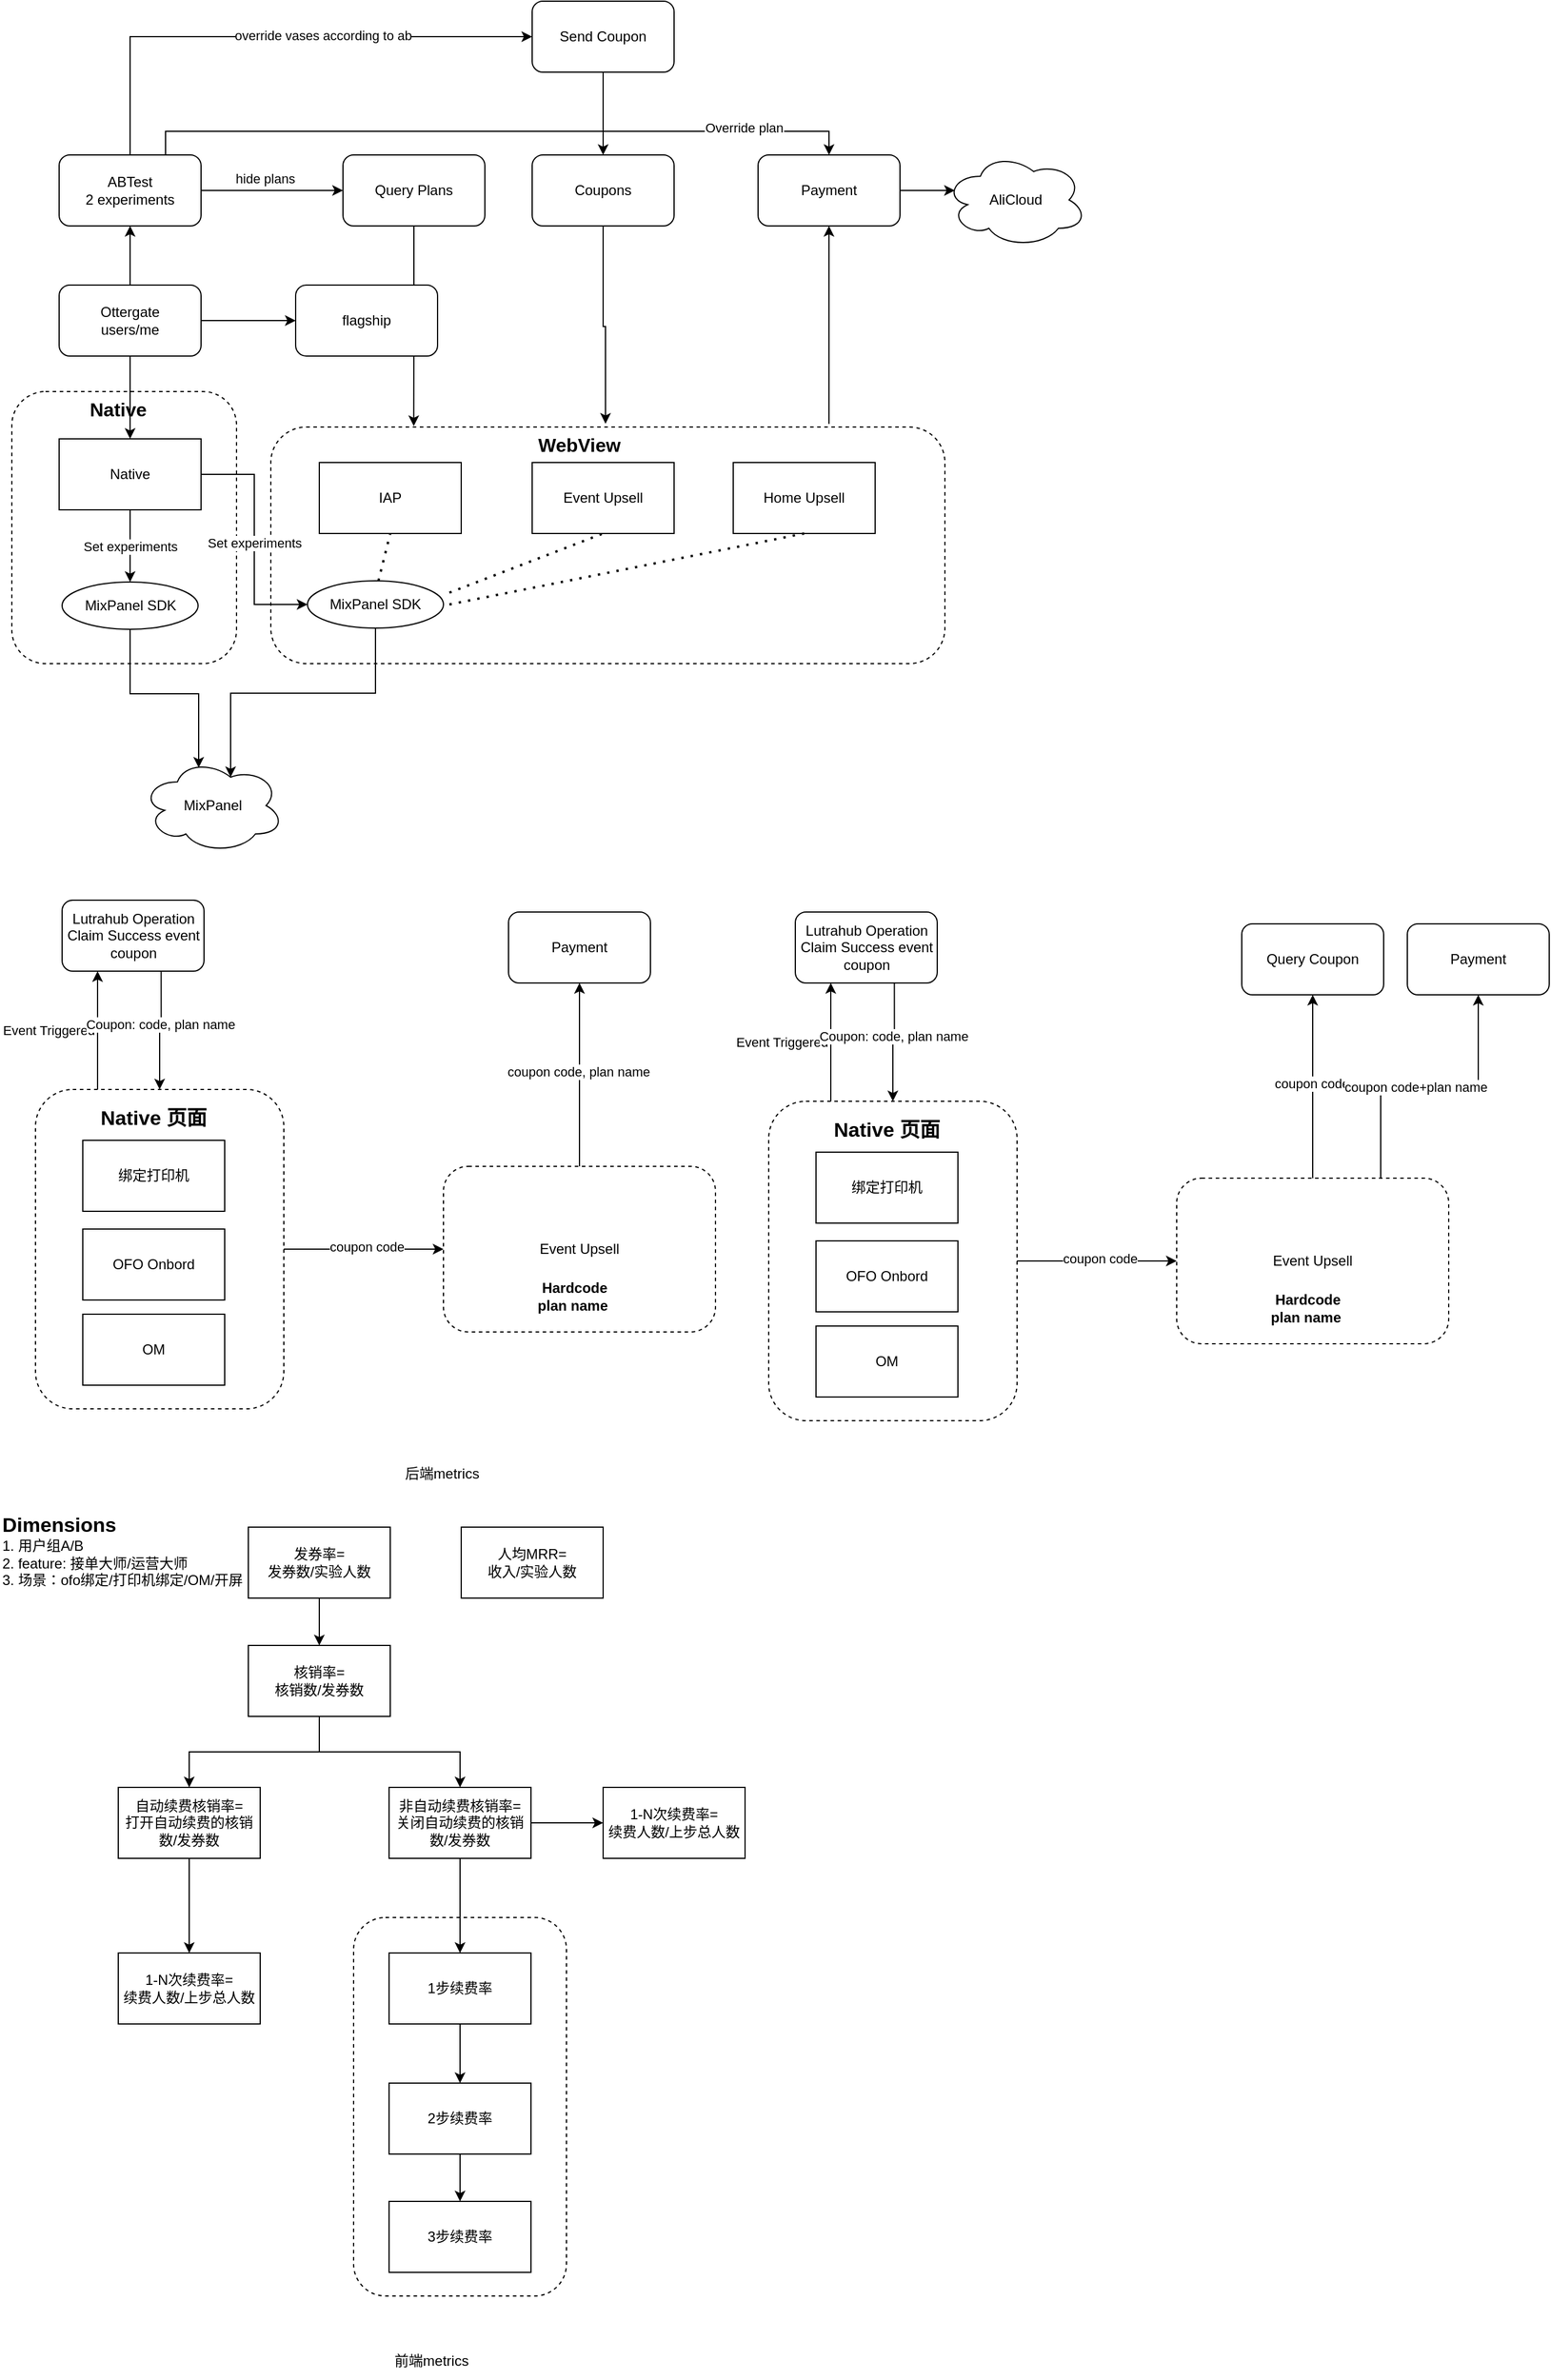 <mxfile version="21.6.9" type="github">
  <diagram name="Page-1" id="fA3u-GXtUFKHO4X6yB6d">
    <mxGraphModel dx="1067" dy="683" grid="1" gridSize="10" guides="1" tooltips="1" connect="1" arrows="1" fold="1" page="1" pageScale="1" pageWidth="850" pageHeight="1100" math="0" shadow="0">
      <root>
        <mxCell id="0" />
        <mxCell id="1" parent="0" />
        <mxCell id="qoWWzhYEidEXgGl6EL8e-63" value="" style="rounded=1;whiteSpace=wrap;html=1;dashed=1;" vertex="1" parent="1">
          <mxGeometry x="299" y="1640" width="180" height="320" as="geometry" />
        </mxCell>
        <mxCell id="qoWWzhYEidEXgGl6EL8e-37" value="" style="rounded=1;whiteSpace=wrap;html=1;dashed=1;" vertex="1" parent="1">
          <mxGeometry x="10" y="350" width="190" height="230" as="geometry" />
        </mxCell>
        <mxCell id="qoWWzhYEidEXgGl6EL8e-23" style="edgeStyle=orthogonalEdgeStyle;rounded=0;orthogonalLoop=1;jettySize=auto;html=1;exitX=0.828;exitY=-0.013;exitDx=0;exitDy=0;exitPerimeter=0;" edge="1" parent="1" source="qoWWzhYEidEXgGl6EL8e-9" target="qoWWzhYEidEXgGl6EL8e-7">
          <mxGeometry relative="1" as="geometry" />
        </mxCell>
        <mxCell id="qoWWzhYEidEXgGl6EL8e-9" value="" style="rounded=1;whiteSpace=wrap;html=1;dashed=1;" vertex="1" parent="1">
          <mxGeometry x="229" y="380" width="570" height="200" as="geometry" />
        </mxCell>
        <mxCell id="qoWWzhYEidEXgGl6EL8e-14" style="edgeStyle=orthogonalEdgeStyle;rounded=0;orthogonalLoop=1;jettySize=auto;html=1;exitX=0.5;exitY=1;exitDx=0;exitDy=0;entryX=0.212;entryY=-0.004;entryDx=0;entryDy=0;entryPerimeter=0;" edge="1" parent="1" source="qoWWzhYEidEXgGl6EL8e-1" target="qoWWzhYEidEXgGl6EL8e-9">
          <mxGeometry relative="1" as="geometry" />
        </mxCell>
        <mxCell id="qoWWzhYEidEXgGl6EL8e-1" value="Query Plans" style="rounded=1;whiteSpace=wrap;html=1;" vertex="1" parent="1">
          <mxGeometry x="290" y="150" width="120" height="60" as="geometry" />
        </mxCell>
        <mxCell id="qoWWzhYEidEXgGl6EL8e-18" style="edgeStyle=orthogonalEdgeStyle;rounded=0;orthogonalLoop=1;jettySize=auto;html=1;exitX=0.5;exitY=1;exitDx=0;exitDy=0;entryX=0.867;entryY=-0.093;entryDx=0;entryDy=0;entryPerimeter=0;" edge="1" parent="1" source="qoWWzhYEidEXgGl6EL8e-2" target="qoWWzhYEidEXgGl6EL8e-30">
          <mxGeometry relative="1" as="geometry">
            <mxPoint x="510" y="330" as="targetPoint" />
          </mxGeometry>
        </mxCell>
        <mxCell id="qoWWzhYEidEXgGl6EL8e-2" value="Coupons" style="rounded=1;whiteSpace=wrap;html=1;" vertex="1" parent="1">
          <mxGeometry x="450" y="150" width="120" height="60" as="geometry" />
        </mxCell>
        <mxCell id="qoWWzhYEidEXgGl6EL8e-3" value="IAP" style="rounded=0;whiteSpace=wrap;html=1;" vertex="1" parent="1">
          <mxGeometry x="270" y="410" width="120" height="60" as="geometry" />
        </mxCell>
        <mxCell id="qoWWzhYEidEXgGl6EL8e-4" value="Event Upsell" style="rounded=0;whiteSpace=wrap;html=1;" vertex="1" parent="1">
          <mxGeometry x="450" y="410" width="120" height="60" as="geometry" />
        </mxCell>
        <mxCell id="qoWWzhYEidEXgGl6EL8e-5" value="Home Upsell" style="rounded=0;whiteSpace=wrap;html=1;" vertex="1" parent="1">
          <mxGeometry x="620" y="410" width="120" height="60" as="geometry" />
        </mxCell>
        <mxCell id="qoWWzhYEidEXgGl6EL8e-24" style="edgeStyle=orthogonalEdgeStyle;rounded=0;orthogonalLoop=1;jettySize=auto;html=1;exitX=1;exitY=0.5;exitDx=0;exitDy=0;entryX=0.07;entryY=0.4;entryDx=0;entryDy=0;entryPerimeter=0;" edge="1" parent="1" source="qoWWzhYEidEXgGl6EL8e-7" target="qoWWzhYEidEXgGl6EL8e-22">
          <mxGeometry relative="1" as="geometry" />
        </mxCell>
        <mxCell id="qoWWzhYEidEXgGl6EL8e-7" value="Payment" style="rounded=1;whiteSpace=wrap;html=1;" vertex="1" parent="1">
          <mxGeometry x="641" y="150" width="120" height="60" as="geometry" />
        </mxCell>
        <mxCell id="qoWWzhYEidEXgGl6EL8e-15" style="edgeStyle=orthogonalEdgeStyle;rounded=0;orthogonalLoop=1;jettySize=auto;html=1;exitX=1;exitY=0.5;exitDx=0;exitDy=0;entryX=0;entryY=0.5;entryDx=0;entryDy=0;" edge="1" parent="1" source="qoWWzhYEidEXgGl6EL8e-13" target="qoWWzhYEidEXgGl6EL8e-1">
          <mxGeometry relative="1" as="geometry">
            <mxPoint x="370" y="280" as="targetPoint" />
          </mxGeometry>
        </mxCell>
        <mxCell id="qoWWzhYEidEXgGl6EL8e-21" value="hide plans" style="edgeLabel;html=1;align=center;verticalAlign=middle;resizable=0;points=[];" vertex="1" connectable="0" parent="qoWWzhYEidEXgGl6EL8e-15">
          <mxGeometry x="-0.254" y="-2" relative="1" as="geometry">
            <mxPoint x="9" y="-12" as="offset" />
          </mxGeometry>
        </mxCell>
        <mxCell id="qoWWzhYEidEXgGl6EL8e-19" style="edgeStyle=orthogonalEdgeStyle;rounded=0;orthogonalLoop=1;jettySize=auto;html=1;exitX=0.5;exitY=0;exitDx=0;exitDy=0;entryX=0;entryY=0.5;entryDx=0;entryDy=0;" edge="1" parent="1" source="qoWWzhYEidEXgGl6EL8e-13" target="qoWWzhYEidEXgGl6EL8e-16">
          <mxGeometry relative="1" as="geometry" />
        </mxCell>
        <mxCell id="qoWWzhYEidEXgGl6EL8e-20" value="override vases according to ab" style="edgeLabel;html=1;align=center;verticalAlign=middle;resizable=0;points=[];" vertex="1" connectable="0" parent="qoWWzhYEidEXgGl6EL8e-19">
          <mxGeometry x="0.193" y="1" relative="1" as="geometry">
            <mxPoint as="offset" />
          </mxGeometry>
        </mxCell>
        <mxCell id="qoWWzhYEidEXgGl6EL8e-25" style="edgeStyle=orthogonalEdgeStyle;rounded=0;orthogonalLoop=1;jettySize=auto;html=1;exitX=0.75;exitY=0;exitDx=0;exitDy=0;entryX=0.5;entryY=0;entryDx=0;entryDy=0;" edge="1" parent="1" source="qoWWzhYEidEXgGl6EL8e-13" target="qoWWzhYEidEXgGl6EL8e-7">
          <mxGeometry relative="1" as="geometry" />
        </mxCell>
        <mxCell id="qoWWzhYEidEXgGl6EL8e-26" value="Override plan" style="edgeLabel;html=1;align=center;verticalAlign=middle;resizable=0;points=[];" vertex="1" connectable="0" parent="qoWWzhYEidEXgGl6EL8e-25">
          <mxGeometry x="0.482" y="3" relative="1" as="geometry">
            <mxPoint x="63" as="offset" />
          </mxGeometry>
        </mxCell>
        <mxCell id="qoWWzhYEidEXgGl6EL8e-13" value="ABTest&lt;br&gt;2 experiments" style="rounded=1;whiteSpace=wrap;html=1;" vertex="1" parent="1">
          <mxGeometry x="50" y="150" width="120" height="60" as="geometry" />
        </mxCell>
        <mxCell id="qoWWzhYEidEXgGl6EL8e-17" style="edgeStyle=orthogonalEdgeStyle;rounded=0;orthogonalLoop=1;jettySize=auto;html=1;exitX=0.5;exitY=1;exitDx=0;exitDy=0;entryX=0.5;entryY=0;entryDx=0;entryDy=0;" edge="1" parent="1" source="qoWWzhYEidEXgGl6EL8e-16" target="qoWWzhYEidEXgGl6EL8e-2">
          <mxGeometry relative="1" as="geometry" />
        </mxCell>
        <mxCell id="qoWWzhYEidEXgGl6EL8e-16" value="Send Coupon" style="rounded=1;whiteSpace=wrap;html=1;" vertex="1" parent="1">
          <mxGeometry x="450" y="20" width="120" height="60" as="geometry" />
        </mxCell>
        <mxCell id="qoWWzhYEidEXgGl6EL8e-22" value="AliCloud" style="ellipse;shape=cloud;whiteSpace=wrap;html=1;" vertex="1" parent="1">
          <mxGeometry x="799" y="148" width="120" height="80" as="geometry" />
        </mxCell>
        <mxCell id="qoWWzhYEidEXgGl6EL8e-29" style="edgeStyle=orthogonalEdgeStyle;rounded=0;orthogonalLoop=1;jettySize=auto;html=1;exitX=0.5;exitY=0;exitDx=0;exitDy=0;entryX=0.5;entryY=1;entryDx=0;entryDy=0;" edge="1" parent="1" source="qoWWzhYEidEXgGl6EL8e-28" target="qoWWzhYEidEXgGl6EL8e-13">
          <mxGeometry relative="1" as="geometry" />
        </mxCell>
        <mxCell id="qoWWzhYEidEXgGl6EL8e-32" style="edgeStyle=orthogonalEdgeStyle;rounded=0;orthogonalLoop=1;jettySize=auto;html=1;exitX=0.5;exitY=1;exitDx=0;exitDy=0;entryX=0.5;entryY=0;entryDx=0;entryDy=0;" edge="1" parent="1" source="qoWWzhYEidEXgGl6EL8e-28" target="qoWWzhYEidEXgGl6EL8e-31">
          <mxGeometry relative="1" as="geometry" />
        </mxCell>
        <mxCell id="qoWWzhYEidEXgGl6EL8e-119" value="" style="edgeStyle=orthogonalEdgeStyle;rounded=0;orthogonalLoop=1;jettySize=auto;html=1;" edge="1" parent="1" source="qoWWzhYEidEXgGl6EL8e-28" target="qoWWzhYEidEXgGl6EL8e-118">
          <mxGeometry relative="1" as="geometry" />
        </mxCell>
        <mxCell id="qoWWzhYEidEXgGl6EL8e-28" value="Ottergate&lt;br&gt;users/me" style="rounded=1;whiteSpace=wrap;html=1;" vertex="1" parent="1">
          <mxGeometry x="50" y="260" width="120" height="60" as="geometry" />
        </mxCell>
        <mxCell id="qoWWzhYEidEXgGl6EL8e-30" value="&lt;font style=&quot;font-size: 16px;&quot;&gt;&lt;b&gt;WebView&lt;/b&gt;&lt;/font&gt;" style="text;html=1;strokeColor=none;fillColor=none;align=center;verticalAlign=middle;whiteSpace=wrap;rounded=0;" vertex="1" parent="1">
          <mxGeometry x="460" y="380" width="60" height="30" as="geometry" />
        </mxCell>
        <mxCell id="qoWWzhYEidEXgGl6EL8e-41" value="Set experiments" style="edgeStyle=orthogonalEdgeStyle;rounded=0;orthogonalLoop=1;jettySize=auto;html=1;" edge="1" parent="1" source="qoWWzhYEidEXgGl6EL8e-31" target="qoWWzhYEidEXgGl6EL8e-38">
          <mxGeometry relative="1" as="geometry" />
        </mxCell>
        <mxCell id="qoWWzhYEidEXgGl6EL8e-42" style="edgeStyle=orthogonalEdgeStyle;rounded=0;orthogonalLoop=1;jettySize=auto;html=1;exitX=1;exitY=0.5;exitDx=0;exitDy=0;entryX=0;entryY=0.5;entryDx=0;entryDy=0;" edge="1" parent="1" source="qoWWzhYEidEXgGl6EL8e-31" target="qoWWzhYEidEXgGl6EL8e-39">
          <mxGeometry relative="1" as="geometry" />
        </mxCell>
        <mxCell id="qoWWzhYEidEXgGl6EL8e-44" value="Set experiments" style="edgeLabel;html=1;align=center;verticalAlign=middle;resizable=0;points=[];" vertex="1" connectable="0" parent="qoWWzhYEidEXgGl6EL8e-42">
          <mxGeometry x="0.024" relative="1" as="geometry">
            <mxPoint as="offset" />
          </mxGeometry>
        </mxCell>
        <mxCell id="qoWWzhYEidEXgGl6EL8e-31" value="Native" style="rounded=0;whiteSpace=wrap;html=1;" vertex="1" parent="1">
          <mxGeometry x="50" y="390" width="120" height="60" as="geometry" />
        </mxCell>
        <mxCell id="qoWWzhYEidEXgGl6EL8e-33" value="MixPanel" style="ellipse;shape=cloud;whiteSpace=wrap;html=1;" vertex="1" parent="1">
          <mxGeometry x="120" y="660" width="120" height="80" as="geometry" />
        </mxCell>
        <mxCell id="qoWWzhYEidEXgGl6EL8e-46" style="edgeStyle=orthogonalEdgeStyle;rounded=0;orthogonalLoop=1;jettySize=auto;html=1;exitX=0.5;exitY=1;exitDx=0;exitDy=0;entryX=0.4;entryY=0.1;entryDx=0;entryDy=0;entryPerimeter=0;" edge="1" parent="1" source="qoWWzhYEidEXgGl6EL8e-38" target="qoWWzhYEidEXgGl6EL8e-33">
          <mxGeometry relative="1" as="geometry" />
        </mxCell>
        <mxCell id="qoWWzhYEidEXgGl6EL8e-38" value="MixPanel SDK" style="ellipse;whiteSpace=wrap;html=1;" vertex="1" parent="1">
          <mxGeometry x="52.5" y="511" width="115" height="40" as="geometry" />
        </mxCell>
        <mxCell id="qoWWzhYEidEXgGl6EL8e-45" style="edgeStyle=orthogonalEdgeStyle;rounded=0;orthogonalLoop=1;jettySize=auto;html=1;exitX=0.5;exitY=1;exitDx=0;exitDy=0;entryX=0.625;entryY=0.2;entryDx=0;entryDy=0;entryPerimeter=0;" edge="1" parent="1" source="qoWWzhYEidEXgGl6EL8e-39" target="qoWWzhYEidEXgGl6EL8e-33">
          <mxGeometry relative="1" as="geometry" />
        </mxCell>
        <mxCell id="qoWWzhYEidEXgGl6EL8e-39" value="MixPanel SDK" style="ellipse;whiteSpace=wrap;html=1;" vertex="1" parent="1">
          <mxGeometry x="260" y="510" width="115" height="40" as="geometry" />
        </mxCell>
        <mxCell id="qoWWzhYEidEXgGl6EL8e-50" style="edgeStyle=orthogonalEdgeStyle;rounded=0;orthogonalLoop=1;jettySize=auto;html=1;exitX=0.5;exitY=1;exitDx=0;exitDy=0;entryX=0.5;entryY=0;entryDx=0;entryDy=0;" edge="1" parent="1" source="qoWWzhYEidEXgGl6EL8e-47" target="qoWWzhYEidEXgGl6EL8e-48">
          <mxGeometry relative="1" as="geometry" />
        </mxCell>
        <mxCell id="qoWWzhYEidEXgGl6EL8e-47" value="发券率=&lt;br&gt;发券数/实验人数" style="rounded=0;whiteSpace=wrap;html=1;" vertex="1" parent="1">
          <mxGeometry x="210" y="1310" width="120" height="60" as="geometry" />
        </mxCell>
        <mxCell id="qoWWzhYEidEXgGl6EL8e-53" style="edgeStyle=orthogonalEdgeStyle;rounded=0;orthogonalLoop=1;jettySize=auto;html=1;exitX=0.5;exitY=1;exitDx=0;exitDy=0;entryX=0.5;entryY=0;entryDx=0;entryDy=0;" edge="1" parent="1" source="qoWWzhYEidEXgGl6EL8e-48" target="qoWWzhYEidEXgGl6EL8e-51">
          <mxGeometry relative="1" as="geometry" />
        </mxCell>
        <mxCell id="qoWWzhYEidEXgGl6EL8e-54" style="edgeStyle=orthogonalEdgeStyle;rounded=0;orthogonalLoop=1;jettySize=auto;html=1;exitX=0.5;exitY=1;exitDx=0;exitDy=0;" edge="1" parent="1" source="qoWWzhYEidEXgGl6EL8e-48" target="qoWWzhYEidEXgGl6EL8e-52">
          <mxGeometry relative="1" as="geometry" />
        </mxCell>
        <mxCell id="qoWWzhYEidEXgGl6EL8e-48" value="核销率=&lt;br&gt;核销数/发券数" style="rounded=0;whiteSpace=wrap;html=1;" vertex="1" parent="1">
          <mxGeometry x="210" y="1410" width="120" height="60" as="geometry" />
        </mxCell>
        <mxCell id="qoWWzhYEidEXgGl6EL8e-56" value="" style="edgeStyle=orthogonalEdgeStyle;rounded=0;orthogonalLoop=1;jettySize=auto;html=1;" edge="1" parent="1" source="qoWWzhYEidEXgGl6EL8e-51" target="qoWWzhYEidEXgGl6EL8e-55">
          <mxGeometry relative="1" as="geometry" />
        </mxCell>
        <mxCell id="qoWWzhYEidEXgGl6EL8e-51" value="自动续费核销率=&lt;br&gt;打开自动续费的核销数/发券数" style="rounded=0;whiteSpace=wrap;html=1;" vertex="1" parent="1">
          <mxGeometry x="100" y="1530" width="120" height="60" as="geometry" />
        </mxCell>
        <mxCell id="qoWWzhYEidEXgGl6EL8e-58" value="" style="edgeStyle=orthogonalEdgeStyle;rounded=0;orthogonalLoop=1;jettySize=auto;html=1;" edge="1" parent="1" source="qoWWzhYEidEXgGl6EL8e-52" target="qoWWzhYEidEXgGl6EL8e-57">
          <mxGeometry relative="1" as="geometry" />
        </mxCell>
        <mxCell id="qoWWzhYEidEXgGl6EL8e-68" style="edgeStyle=orthogonalEdgeStyle;rounded=0;orthogonalLoop=1;jettySize=auto;html=1;exitX=1;exitY=0.5;exitDx=0;exitDy=0;entryX=0;entryY=0.5;entryDx=0;entryDy=0;" edge="1" parent="1" source="qoWWzhYEidEXgGl6EL8e-52" target="qoWWzhYEidEXgGl6EL8e-67">
          <mxGeometry relative="1" as="geometry" />
        </mxCell>
        <mxCell id="qoWWzhYEidEXgGl6EL8e-52" value="非自动续费核销率=&lt;br&gt;关闭自动续费的核销数/发券数" style="rounded=0;whiteSpace=wrap;html=1;" vertex="1" parent="1">
          <mxGeometry x="329" y="1530" width="120" height="60" as="geometry" />
        </mxCell>
        <mxCell id="qoWWzhYEidEXgGl6EL8e-55" value="1-N次续费率=&lt;br&gt;续费人数/上步总人数" style="whiteSpace=wrap;html=1;rounded=0;" vertex="1" parent="1">
          <mxGeometry x="100" y="1670" width="120" height="60" as="geometry" />
        </mxCell>
        <mxCell id="qoWWzhYEidEXgGl6EL8e-60" value="" style="edgeStyle=orthogonalEdgeStyle;rounded=0;orthogonalLoop=1;jettySize=auto;html=1;" edge="1" parent="1" source="qoWWzhYEidEXgGl6EL8e-57" target="qoWWzhYEidEXgGl6EL8e-59">
          <mxGeometry relative="1" as="geometry" />
        </mxCell>
        <mxCell id="qoWWzhYEidEXgGl6EL8e-57" value="1步续费率" style="whiteSpace=wrap;html=1;rounded=0;" vertex="1" parent="1">
          <mxGeometry x="329" y="1670" width="120" height="60" as="geometry" />
        </mxCell>
        <mxCell id="qoWWzhYEidEXgGl6EL8e-62" value="" style="edgeStyle=orthogonalEdgeStyle;rounded=0;orthogonalLoop=1;jettySize=auto;html=1;" edge="1" parent="1" source="qoWWzhYEidEXgGl6EL8e-59" target="qoWWzhYEidEXgGl6EL8e-61">
          <mxGeometry relative="1" as="geometry" />
        </mxCell>
        <mxCell id="qoWWzhYEidEXgGl6EL8e-59" value="2步续费率" style="rounded=0;whiteSpace=wrap;html=1;" vertex="1" parent="1">
          <mxGeometry x="329" y="1780" width="120" height="60" as="geometry" />
        </mxCell>
        <mxCell id="qoWWzhYEidEXgGl6EL8e-61" value="3步续费率" style="whiteSpace=wrap;html=1;rounded=0;" vertex="1" parent="1">
          <mxGeometry x="329" y="1880" width="120" height="60" as="geometry" />
        </mxCell>
        <mxCell id="qoWWzhYEidEXgGl6EL8e-66" value="人均MRR=&lt;br&gt;收入/实验人数" style="rounded=0;whiteSpace=wrap;html=1;" vertex="1" parent="1">
          <mxGeometry x="390" y="1310" width="120" height="60" as="geometry" />
        </mxCell>
        <mxCell id="qoWWzhYEidEXgGl6EL8e-67" value="1-N次续费率=&lt;br&gt;续费人数/上步总人数" style="whiteSpace=wrap;html=1;rounded=0;" vertex="1" parent="1">
          <mxGeometry x="510" y="1530" width="120" height="60" as="geometry" />
        </mxCell>
        <mxCell id="qoWWzhYEidEXgGl6EL8e-69" value="" style="endArrow=none;dashed=1;html=1;dashPattern=1 3;strokeWidth=2;rounded=0;entryX=0.5;entryY=1;entryDx=0;entryDy=0;" edge="1" parent="1" target="qoWWzhYEidEXgGl6EL8e-3">
          <mxGeometry width="50" height="50" relative="1" as="geometry">
            <mxPoint x="320" y="510" as="sourcePoint" />
            <mxPoint x="370" y="460" as="targetPoint" />
          </mxGeometry>
        </mxCell>
        <mxCell id="qoWWzhYEidEXgGl6EL8e-72" value="" style="endArrow=none;dashed=1;html=1;dashPattern=1 3;strokeWidth=2;rounded=0;entryX=0.5;entryY=1;entryDx=0;entryDy=0;" edge="1" parent="1" target="qoWWzhYEidEXgGl6EL8e-4">
          <mxGeometry width="50" height="50" relative="1" as="geometry">
            <mxPoint x="380" y="520" as="sourcePoint" />
            <mxPoint x="430" y="470" as="targetPoint" />
          </mxGeometry>
        </mxCell>
        <mxCell id="qoWWzhYEidEXgGl6EL8e-73" value="" style="endArrow=none;dashed=1;html=1;dashPattern=1 3;strokeWidth=2;rounded=0;entryX=0.5;entryY=1;entryDx=0;entryDy=0;" edge="1" parent="1" target="qoWWzhYEidEXgGl6EL8e-5">
          <mxGeometry width="50" height="50" relative="1" as="geometry">
            <mxPoint x="380" y="530" as="sourcePoint" />
            <mxPoint x="430" y="480" as="targetPoint" />
          </mxGeometry>
        </mxCell>
        <mxCell id="qoWWzhYEidEXgGl6EL8e-74" value="&lt;font style=&quot;font-size: 16px;&quot;&gt;&lt;b&gt;Native&lt;/b&gt;&lt;/font&gt;" style="text;html=1;strokeColor=none;fillColor=none;align=center;verticalAlign=middle;whiteSpace=wrap;rounded=0;" vertex="1" parent="1">
          <mxGeometry x="70" y="350" width="60" height="30" as="geometry" />
        </mxCell>
        <mxCell id="qoWWzhYEidEXgGl6EL8e-75" value="&lt;b&gt;&lt;font style=&quot;font-size: 17px;&quot;&gt;Dimensions&lt;/font&gt;&lt;/b&gt;&lt;br&gt;1. 用户组A/B&lt;br&gt;2. feature: 接单大师/运营大师&lt;br&gt;3. 场景：ofo绑定/打印机绑定/OM/开屏" style="text;html=1;strokeColor=none;fillColor=none;align=left;verticalAlign=middle;whiteSpace=wrap;rounded=0;" vertex="1" parent="1">
          <mxGeometry y="1290" width="210" height="80" as="geometry" />
        </mxCell>
        <mxCell id="qoWWzhYEidEXgGl6EL8e-77" value="后端metrics" style="text;html=1;strokeColor=none;fillColor=none;align=center;verticalAlign=middle;whiteSpace=wrap;rounded=0;" vertex="1" parent="1">
          <mxGeometry x="159" y="1250" width="430" height="30" as="geometry" />
        </mxCell>
        <mxCell id="qoWWzhYEidEXgGl6EL8e-87" value="Event Triggered" style="edgeStyle=orthogonalEdgeStyle;rounded=0;orthogonalLoop=1;jettySize=auto;html=1;exitX=0.25;exitY=0;exitDx=0;exitDy=0;entryX=0.25;entryY=1;entryDx=0;entryDy=0;" edge="1" parent="1" source="qoWWzhYEidEXgGl6EL8e-79" target="qoWWzhYEidEXgGl6EL8e-86">
          <mxGeometry y="43" relative="1" as="geometry">
            <mxPoint x="1" as="offset" />
          </mxGeometry>
        </mxCell>
        <mxCell id="qoWWzhYEidEXgGl6EL8e-90" style="edgeStyle=orthogonalEdgeStyle;rounded=0;orthogonalLoop=1;jettySize=auto;html=1;exitX=1;exitY=0.5;exitDx=0;exitDy=0;entryX=0;entryY=0.5;entryDx=0;entryDy=0;" edge="1" parent="1" source="qoWWzhYEidEXgGl6EL8e-79" target="qoWWzhYEidEXgGl6EL8e-85">
          <mxGeometry relative="1" as="geometry" />
        </mxCell>
        <mxCell id="qoWWzhYEidEXgGl6EL8e-91" value="coupon code" style="edgeLabel;html=1;align=center;verticalAlign=middle;resizable=0;points=[];" vertex="1" connectable="0" parent="qoWWzhYEidEXgGl6EL8e-90">
          <mxGeometry x="0.033" y="2" relative="1" as="geometry">
            <mxPoint as="offset" />
          </mxGeometry>
        </mxCell>
        <mxCell id="qoWWzhYEidEXgGl6EL8e-79" value="" style="rounded=1;whiteSpace=wrap;html=1;dashed=1;" vertex="1" parent="1">
          <mxGeometry x="30" y="940" width="210" height="270" as="geometry" />
        </mxCell>
        <mxCell id="qoWWzhYEidEXgGl6EL8e-81" value="绑定打印机" style="rounded=0;whiteSpace=wrap;html=1;" vertex="1" parent="1">
          <mxGeometry x="70" y="983" width="120" height="60" as="geometry" />
        </mxCell>
        <mxCell id="qoWWzhYEidEXgGl6EL8e-82" value="OFO Onbord" style="rounded=0;whiteSpace=wrap;html=1;" vertex="1" parent="1">
          <mxGeometry x="70" y="1058" width="120" height="60" as="geometry" />
        </mxCell>
        <mxCell id="qoWWzhYEidEXgGl6EL8e-83" value="OM" style="rounded=0;whiteSpace=wrap;html=1;" vertex="1" parent="1">
          <mxGeometry x="70" y="1130" width="120" height="60" as="geometry" />
        </mxCell>
        <mxCell id="qoWWzhYEidEXgGl6EL8e-84" value="&lt;b&gt;&lt;font style=&quot;font-size: 17px;&quot;&gt;Native 页面&lt;/font&gt;&lt;/b&gt;" style="text;html=1;strokeColor=none;fillColor=none;align=center;verticalAlign=middle;whiteSpace=wrap;rounded=0;" vertex="1" parent="1">
          <mxGeometry x="80" y="950" width="100" height="30" as="geometry" />
        </mxCell>
        <mxCell id="qoWWzhYEidEXgGl6EL8e-95" style="edgeStyle=orthogonalEdgeStyle;rounded=0;orthogonalLoop=1;jettySize=auto;html=1;exitX=0.5;exitY=0;exitDx=0;exitDy=0;entryX=0.5;entryY=1;entryDx=0;entryDy=0;" edge="1" parent="1" source="qoWWzhYEidEXgGl6EL8e-85" target="qoWWzhYEidEXgGl6EL8e-94">
          <mxGeometry relative="1" as="geometry" />
        </mxCell>
        <mxCell id="qoWWzhYEidEXgGl6EL8e-96" value="coupon code, plan name" style="edgeLabel;html=1;align=center;verticalAlign=middle;resizable=0;points=[];" vertex="1" connectable="0" parent="qoWWzhYEidEXgGl6EL8e-95">
          <mxGeometry x="0.032" y="1" relative="1" as="geometry">
            <mxPoint as="offset" />
          </mxGeometry>
        </mxCell>
        <mxCell id="qoWWzhYEidEXgGl6EL8e-85" value="Event Upsell" style="rounded=1;whiteSpace=wrap;html=1;dashed=1;" vertex="1" parent="1">
          <mxGeometry x="375" y="1005" width="230" height="140" as="geometry" />
        </mxCell>
        <mxCell id="qoWWzhYEidEXgGl6EL8e-88" style="edgeStyle=orthogonalEdgeStyle;rounded=0;orthogonalLoop=1;jettySize=auto;html=1;exitX=0.698;exitY=0.98;exitDx=0;exitDy=0;entryX=0.5;entryY=0;entryDx=0;entryDy=0;exitPerimeter=0;" edge="1" parent="1" source="qoWWzhYEidEXgGl6EL8e-86" target="qoWWzhYEidEXgGl6EL8e-79">
          <mxGeometry relative="1" as="geometry" />
        </mxCell>
        <mxCell id="qoWWzhYEidEXgGl6EL8e-89" value="Coupon: code, plan name&amp;nbsp;" style="edgeLabel;html=1;align=center;verticalAlign=middle;resizable=0;points=[];" vertex="1" connectable="0" parent="qoWWzhYEidEXgGl6EL8e-88">
          <mxGeometry x="-0.102" relative="1" as="geometry">
            <mxPoint as="offset" />
          </mxGeometry>
        </mxCell>
        <mxCell id="qoWWzhYEidEXgGl6EL8e-86" value="Lutrahub Operation&lt;br&gt;Claim Success event coupon" style="rounded=1;whiteSpace=wrap;html=1;" vertex="1" parent="1">
          <mxGeometry x="52.5" y="780" width="120" height="60" as="geometry" />
        </mxCell>
        <mxCell id="qoWWzhYEidEXgGl6EL8e-92" value="&lt;b&gt;Hardcode plan name&amp;nbsp;&lt;/b&gt;" style="text;html=1;strokeColor=none;fillColor=none;align=center;verticalAlign=middle;whiteSpace=wrap;rounded=0;" vertex="1" parent="1">
          <mxGeometry x="446" y="1100" width="80" height="30" as="geometry" />
        </mxCell>
        <mxCell id="qoWWzhYEidEXgGl6EL8e-94" value="Payment" style="rounded=1;whiteSpace=wrap;html=1;" vertex="1" parent="1">
          <mxGeometry x="430" y="790" width="120" height="60" as="geometry" />
        </mxCell>
        <mxCell id="qoWWzhYEidEXgGl6EL8e-98" value="前端metrics" style="text;html=1;strokeColor=none;fillColor=none;align=center;verticalAlign=middle;whiteSpace=wrap;rounded=0;" vertex="1" parent="1">
          <mxGeometry x="150" y="2000" width="430" height="30" as="geometry" />
        </mxCell>
        <mxCell id="qoWWzhYEidEXgGl6EL8e-99" value="Event Triggered" style="edgeStyle=orthogonalEdgeStyle;rounded=0;orthogonalLoop=1;jettySize=auto;html=1;exitX=0.25;exitY=0;exitDx=0;exitDy=0;entryX=0.25;entryY=1;entryDx=0;entryDy=0;" edge="1" parent="1" source="qoWWzhYEidEXgGl6EL8e-102" target="qoWWzhYEidEXgGl6EL8e-112">
          <mxGeometry y="43" relative="1" as="geometry">
            <mxPoint x="1" as="offset" />
          </mxGeometry>
        </mxCell>
        <mxCell id="qoWWzhYEidEXgGl6EL8e-100" style="edgeStyle=orthogonalEdgeStyle;rounded=0;orthogonalLoop=1;jettySize=auto;html=1;exitX=1;exitY=0.5;exitDx=0;exitDy=0;entryX=0;entryY=0.5;entryDx=0;entryDy=0;" edge="1" parent="1" source="qoWWzhYEidEXgGl6EL8e-102" target="qoWWzhYEidEXgGl6EL8e-109">
          <mxGeometry relative="1" as="geometry" />
        </mxCell>
        <mxCell id="qoWWzhYEidEXgGl6EL8e-101" value="coupon code" style="edgeLabel;html=1;align=center;verticalAlign=middle;resizable=0;points=[];" vertex="1" connectable="0" parent="qoWWzhYEidEXgGl6EL8e-100">
          <mxGeometry x="0.033" y="2" relative="1" as="geometry">
            <mxPoint as="offset" />
          </mxGeometry>
        </mxCell>
        <mxCell id="qoWWzhYEidEXgGl6EL8e-102" value="" style="rounded=1;whiteSpace=wrap;html=1;dashed=1;" vertex="1" parent="1">
          <mxGeometry x="650" y="950" width="210" height="270" as="geometry" />
        </mxCell>
        <mxCell id="qoWWzhYEidEXgGl6EL8e-103" value="绑定打印机" style="rounded=0;whiteSpace=wrap;html=1;" vertex="1" parent="1">
          <mxGeometry x="690" y="993" width="120" height="60" as="geometry" />
        </mxCell>
        <mxCell id="qoWWzhYEidEXgGl6EL8e-104" value="OFO Onbord" style="rounded=0;whiteSpace=wrap;html=1;" vertex="1" parent="1">
          <mxGeometry x="690" y="1068" width="120" height="60" as="geometry" />
        </mxCell>
        <mxCell id="qoWWzhYEidEXgGl6EL8e-105" value="OM" style="rounded=0;whiteSpace=wrap;html=1;" vertex="1" parent="1">
          <mxGeometry x="690" y="1140" width="120" height="60" as="geometry" />
        </mxCell>
        <mxCell id="qoWWzhYEidEXgGl6EL8e-106" value="&lt;b&gt;&lt;font style=&quot;font-size: 17px;&quot;&gt;Native 页面&lt;/font&gt;&lt;/b&gt;" style="text;html=1;strokeColor=none;fillColor=none;align=center;verticalAlign=middle;whiteSpace=wrap;rounded=0;" vertex="1" parent="1">
          <mxGeometry x="700" y="960" width="100" height="30" as="geometry" />
        </mxCell>
        <mxCell id="qoWWzhYEidEXgGl6EL8e-107" style="edgeStyle=orthogonalEdgeStyle;rounded=0;orthogonalLoop=1;jettySize=auto;html=1;exitX=0.5;exitY=0;exitDx=0;exitDy=0;entryX=0.5;entryY=1;entryDx=0;entryDy=0;" edge="1" parent="1" source="qoWWzhYEidEXgGl6EL8e-109" target="qoWWzhYEidEXgGl6EL8e-114">
          <mxGeometry relative="1" as="geometry" />
        </mxCell>
        <mxCell id="qoWWzhYEidEXgGl6EL8e-108" value="coupon code" style="edgeLabel;html=1;align=center;verticalAlign=middle;resizable=0;points=[];" vertex="1" connectable="0" parent="qoWWzhYEidEXgGl6EL8e-107">
          <mxGeometry x="0.032" y="1" relative="1" as="geometry">
            <mxPoint as="offset" />
          </mxGeometry>
        </mxCell>
        <mxCell id="qoWWzhYEidEXgGl6EL8e-116" style="edgeStyle=orthogonalEdgeStyle;rounded=0;orthogonalLoop=1;jettySize=auto;html=1;exitX=0.75;exitY=0;exitDx=0;exitDy=0;" edge="1" parent="1" source="qoWWzhYEidEXgGl6EL8e-109" target="qoWWzhYEidEXgGl6EL8e-115">
          <mxGeometry relative="1" as="geometry" />
        </mxCell>
        <mxCell id="qoWWzhYEidEXgGl6EL8e-117" value="coupon code+plan name" style="edgeLabel;html=1;align=center;verticalAlign=middle;resizable=0;points=[];" vertex="1" connectable="0" parent="qoWWzhYEidEXgGl6EL8e-116">
          <mxGeometry x="-0.098" relative="1" as="geometry">
            <mxPoint as="offset" />
          </mxGeometry>
        </mxCell>
        <mxCell id="qoWWzhYEidEXgGl6EL8e-109" value="Event Upsell" style="rounded=1;whiteSpace=wrap;html=1;dashed=1;" vertex="1" parent="1">
          <mxGeometry x="995" y="1015" width="230" height="140" as="geometry" />
        </mxCell>
        <mxCell id="qoWWzhYEidEXgGl6EL8e-110" style="edgeStyle=orthogonalEdgeStyle;rounded=0;orthogonalLoop=1;jettySize=auto;html=1;exitX=0.698;exitY=0.98;exitDx=0;exitDy=0;entryX=0.5;entryY=0;entryDx=0;entryDy=0;exitPerimeter=0;" edge="1" parent="1" source="qoWWzhYEidEXgGl6EL8e-112" target="qoWWzhYEidEXgGl6EL8e-102">
          <mxGeometry relative="1" as="geometry" />
        </mxCell>
        <mxCell id="qoWWzhYEidEXgGl6EL8e-111" value="Coupon: code, plan name&amp;nbsp;" style="edgeLabel;html=1;align=center;verticalAlign=middle;resizable=0;points=[];" vertex="1" connectable="0" parent="qoWWzhYEidEXgGl6EL8e-110">
          <mxGeometry x="-0.102" relative="1" as="geometry">
            <mxPoint as="offset" />
          </mxGeometry>
        </mxCell>
        <mxCell id="qoWWzhYEidEXgGl6EL8e-112" value="Lutrahub Operation&lt;br&gt;Claim Success event coupon" style="rounded=1;whiteSpace=wrap;html=1;" vertex="1" parent="1">
          <mxGeometry x="672.5" y="790" width="120" height="60" as="geometry" />
        </mxCell>
        <mxCell id="qoWWzhYEidEXgGl6EL8e-113" value="&lt;b&gt;Hardcode plan name&amp;nbsp;&lt;/b&gt;" style="text;html=1;strokeColor=none;fillColor=none;align=center;verticalAlign=middle;whiteSpace=wrap;rounded=0;" vertex="1" parent="1">
          <mxGeometry x="1066" y="1110" width="80" height="30" as="geometry" />
        </mxCell>
        <mxCell id="qoWWzhYEidEXgGl6EL8e-114" value="Query Coupon" style="rounded=1;whiteSpace=wrap;html=1;" vertex="1" parent="1">
          <mxGeometry x="1050" y="800" width="120" height="60" as="geometry" />
        </mxCell>
        <mxCell id="qoWWzhYEidEXgGl6EL8e-115" value="Payment" style="rounded=1;whiteSpace=wrap;html=1;" vertex="1" parent="1">
          <mxGeometry x="1190" y="800" width="120" height="60" as="geometry" />
        </mxCell>
        <mxCell id="qoWWzhYEidEXgGl6EL8e-118" value="flagship" style="whiteSpace=wrap;html=1;rounded=1;" vertex="1" parent="1">
          <mxGeometry x="250" y="260" width="120" height="60" as="geometry" />
        </mxCell>
      </root>
    </mxGraphModel>
  </diagram>
</mxfile>
